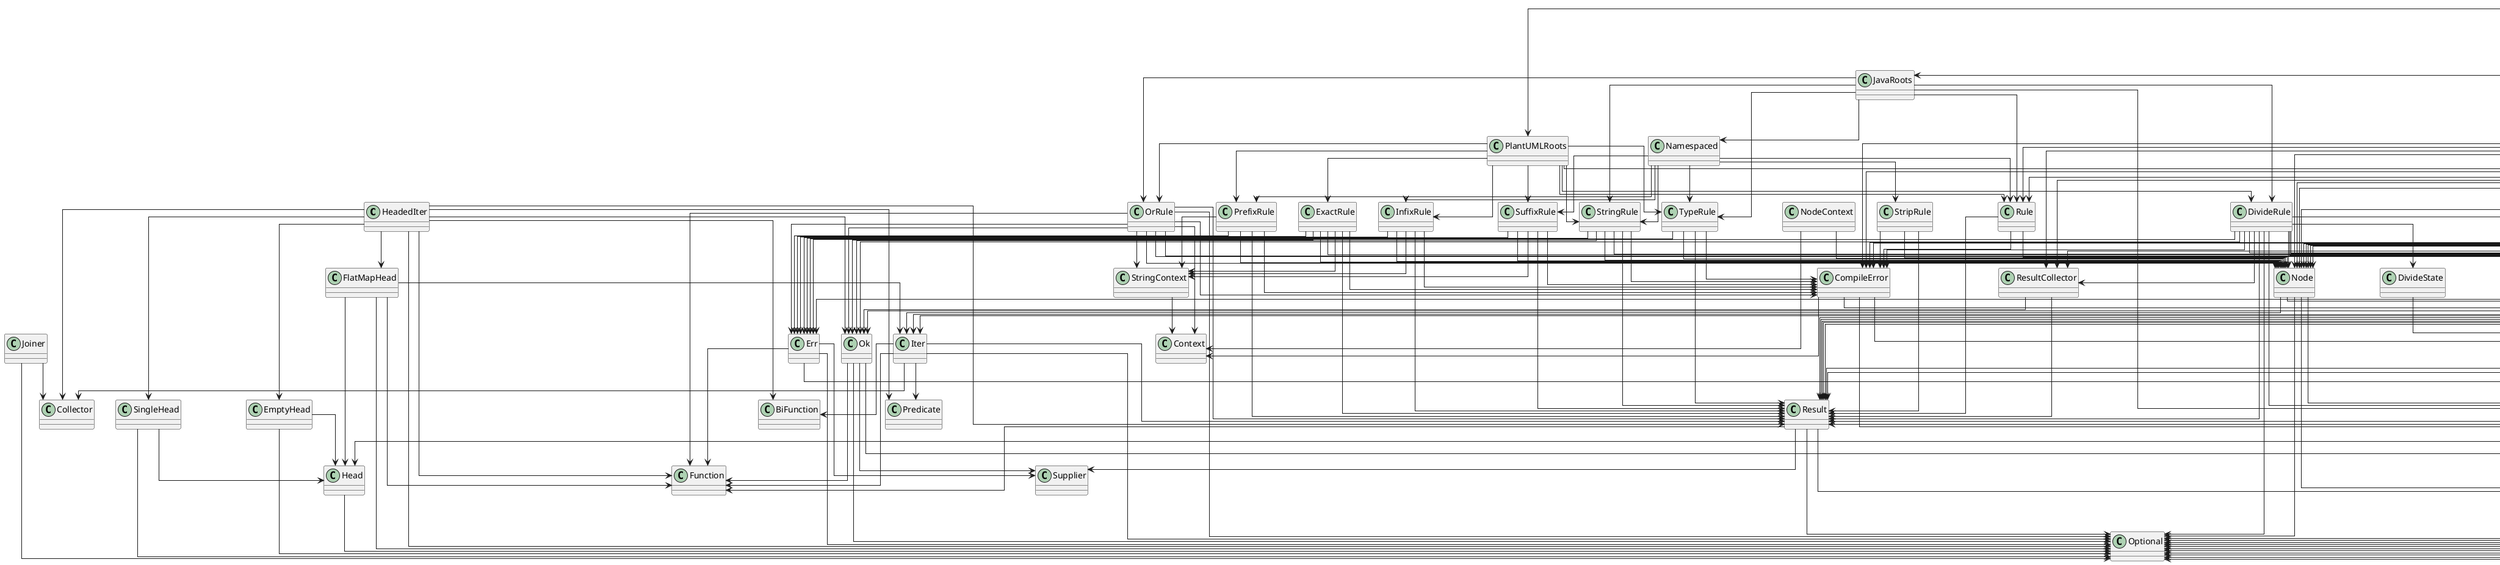 @startuml
skinparam linetype ortho
class HeadedIter

HeadedIter --> Collector
HeadedIter --> EmptyHead
HeadedIter --> FlatMapHead
HeadedIter --> SingleHead
HeadedIter --> Ok
HeadedIter --> Result
HeadedIter --> Optional
HeadedIter --> BiFunction
HeadedIter --> Function
HeadedIter --> Predicate












class Roots

Roots --> Node
Roots --> Location
Roots --> Map

class All

All --> Node
All --> Location
All --> Map


class EmptyHead

EmptyHead --> Head
EmptyHead --> Optional


class JavaRoots

JavaRoots --> Namespaced
JavaRoots --> DivideRule
JavaRoots --> OrRule
JavaRoots --> Rule
JavaRoots --> StringRule
JavaRoots --> TypeRule
JavaRoots --> List


class Sources

Sources --> Result
Sources --> IOException
Sources --> Map


class Iters

Iters --> Tuple2
Iters --> RangeHead
Iters --> ArrayList
Iters --> List
Iters --> Map
Iters --> Set




class PlantUMLRoots

PlantUMLRoots --> DivideRule
PlantUMLRoots --> ExactRule
PlantUMLRoots --> InfixRule
PlantUMLRoots --> OrRule
PlantUMLRoots --> PrefixRule
PlantUMLRoots --> Rule
PlantUMLRoots --> StringRule
PlantUMLRoots --> SuffixRule
PlantUMLRoots --> TypeRule
PlantUMLRoots --> List



class SafeFiles

SafeFiles --> Iter
SafeFiles --> Iters
SafeFiles --> Err
SafeFiles --> Ok
SafeFiles --> Result
SafeFiles --> IOException
SafeFiles --> Files
SafeFiles --> Path
SafeFiles --> Optional
SafeFiles --> Collectors
SafeFiles --> Stream











class Lexer

Lexer --> Result
Lexer --> CompileError
Lexer --> Location
Lexer --> Map


class StringRule

StringRule --> Err
StringRule --> Ok
StringRule --> Result
StringRule --> CompileError
StringRule --> MapNode
StringRule --> Node



class ThrowableError

ThrowableError --> PrintWriter
ThrowableError --> StringWriter




class Tuple2


class ApplicationError



class PathSources

PathSources --> SafeFiles
PathSources --> Tuple2
PathSources --> MapCollector
PathSources --> ResultCollector
PathSources --> Result
PathSources --> IOException
PathSources --> Files
PathSources --> Path
PathSources --> Map


class BeforePasser

BeforePasser --> Tuple2
BeforePasser --> MapNode
BeforePasser --> Node
BeforePasser --> ParseState
BeforePasser --> Optional




class AfterPasser

AfterPasser --> Tuple2
AfterPasser --> MapNode
AfterPasser --> Node
AfterPasser --> ParseState
AfterPasser --> ArrayList
AfterPasser --> List
AfterPasser --> Optional






class Error



class Source

Source --> Result
Source --> IOException




class DivideState

DivideState --> Stream




class RuleGenerator

RuleGenerator --> Tuple2
RuleGenerator --> Iters
RuleGenerator --> MapCollector
RuleGenerator --> ResultCollector
RuleGenerator --> Result
RuleGenerator --> CompileError
RuleGenerator --> Node
RuleGenerator --> Rule
RuleGenerator --> Location
RuleGenerator --> Map







class Generator

Generator --> Result
Generator --> CompileError
Generator --> Location
Generator --> Map


class FlatMapHead

FlatMapHead --> Head
FlatMapHead --> Iter
FlatMapHead --> Optional
FlatMapHead --> Function












class Passer

Passer --> Tuple2
Passer --> Node
Passer --> ParseState
Passer --> Optional


class ResultCollector

ResultCollector --> Ok
ResultCollector --> Result



class InfixRule

InfixRule --> Err
InfixRule --> Result
InfixRule --> CompileError
InfixRule --> Node
InfixRule --> StringContext







class PrefixRule

PrefixRule --> Err
PrefixRule --> Result
PrefixRule --> CompileError
PrefixRule --> Node
PrefixRule --> StringContext





class MapCollector

MapCollector --> Tuple2
MapCollector --> HashMap
MapCollector --> Map




class NodeContext

NodeContext --> Context
NodeContext --> Node


class CompileApplication

CompileApplication --> ApplicationError
CompileApplication --> Error
CompileApplication --> ThrowableError
CompileApplication --> Location
CompileApplication --> Sources
CompileApplication --> Targets
CompileApplication --> Generator
CompileApplication --> Lexer
CompileApplication --> Parser
CompileApplication --> Roots
CompileApplication --> Map
CompileApplication --> Optional















class ExactRule

ExactRule --> Err
ExactRule --> Ok
ExactRule --> Result
ExactRule --> CompileError
ExactRule --> MapNode
ExactRule --> Node
ExactRule --> StringContext




class PathSource

PathSource --> SafeFiles
PathSource --> Result
PathSource --> IOException
PathSource --> Path
PathSource --> ArrayList
PathSource --> List













class Collector




class Head

Head --> Optional


class TypeRule

TypeRule --> Err
TypeRule --> Result
TypeRule --> CompileError
TypeRule --> Node




class Joiner

Joiner --> Collector
Joiner --> Optional



class Node

Node --> Tuple2
Node --> Iter
Node --> List
Node --> Map
Node --> Optional










class OrRule

OrRule --> Err
OrRule --> Ok
OrRule --> Result
OrRule --> CompileError
OrRule --> Context
OrRule --> Node
OrRule --> StringContext
OrRule --> ArrayList
OrRule --> List
OrRule --> Optional
OrRule --> Function











class ParseState

ParseState --> Location

class CompileError

CompileError --> Context
CompileError --> ArrayList
CompileError --> List
CompileError --> Collectors




class Rule

Rule --> Result
Rule --> CompileError
Rule --> Node



class Namespaced

Namespaced --> InfixRule
Namespaced --> PrefixRule
Namespaced --> Rule
Namespaced --> StringRule
Namespaced --> StripRule
Namespaced --> SuffixRule
Namespaced --> TypeRule





class TreeParser

TreeParser --> Tuple2
TreeParser --> Iters
TreeParser --> MapCollector
TreeParser --> Node
TreeParser --> Location
TreeParser --> ParseState
TreeParser --> ArrayList
TreeParser --> List
TreeParser --> Map

































class Location

Location --> List

class Parser



class StringContext

StringContext --> Context


class PathTargets

PathTargets --> SafeFiles
PathTargets --> Iters
PathTargets --> IOException
PathTargets --> Files
PathTargets --> Path
PathTargets --> Map
PathTargets --> Optional









class SingleHead

SingleHead --> Head
SingleHead --> Optional








class StripRule

StripRule --> Result
StripRule --> CompileError
StripRule --> Node



class Iter

Iter --> Collector
Iter --> Result
Iter --> Optional
Iter --> BiFunction
Iter --> Function
Iter --> Predicate







class Ok

Ok --> Tuple2
Ok --> Optional
Ok --> Function
Ok --> Supplier







class Application

Application --> Error
Application --> Optional


class RangeHead

RangeHead --> Head
RangeHead --> Optional









class DivideRule

DivideRule --> Iters
DivideRule --> ResultCollector
DivideRule --> Err
DivideRule --> Ok
DivideRule --> Result
DivideRule --> CompileError
DivideRule --> MapNode
DivideRule --> Node
DivideRule --> DivideState
DivideRule --> MutableDivideState
DivideRule --> ArrayList
DivideRule --> List
DivideRule --> Optional





















class Err

Err --> Tuple2
Err --> Optional
Err --> Function
Err --> Supplier







class RuleLexer

RuleLexer --> Tuple2
RuleLexer --> Iters
RuleLexer --> MapCollector
RuleLexer --> ResultCollector
RuleLexer --> Result
RuleLexer --> CompileError
RuleLexer --> Node
RuleLexer --> Rule
RuleLexer --> Location
RuleLexer --> Map








class Context



class SuffixRule

SuffixRule --> Err
SuffixRule --> Result
SuffixRule --> CompileError
SuffixRule --> Node
SuffixRule --> StringContext





class Result

Result --> Tuple2
Result --> Optional
Result --> Function
Result --> Supplier







class AfterAll

AfterAll --> MapNode
AfterAll --> Node
AfterAll --> Location
AfterAll --> ArrayList
AfterAll --> Collection
AfterAll --> Collections
AfterAll --> List
AfterAll --> Map
AfterAll --> Optional









class Main

Main --> Application
Main --> CompileApplication
Main --> JavaRoots
Main --> PlantUMLRoots
Main --> Error
Main --> PathSources
Main --> PathTargets
Main --> Sources
Main --> Targets
Main --> AfterAll
Main --> AfterPasser
Main --> BeforePasser
Main --> Lexer
Main --> Parser
Main --> RuleGenerator
Main --> RuleLexer
Main --> TreeParser
Main --> Paths








class MutableDivideState

MutableDivideState --> ArrayList
MutableDivideState --> List
MutableDivideState --> Stream












class MapNode

MapNode --> Tuple2
MapNode --> Iter
MapNode --> Iters
MapNode --> HashMap
MapNode --> List
MapNode --> Map
MapNode --> Optional
























class Targets

Targets --> IOException
Targets --> Map
Targets --> Optional


@enduml
